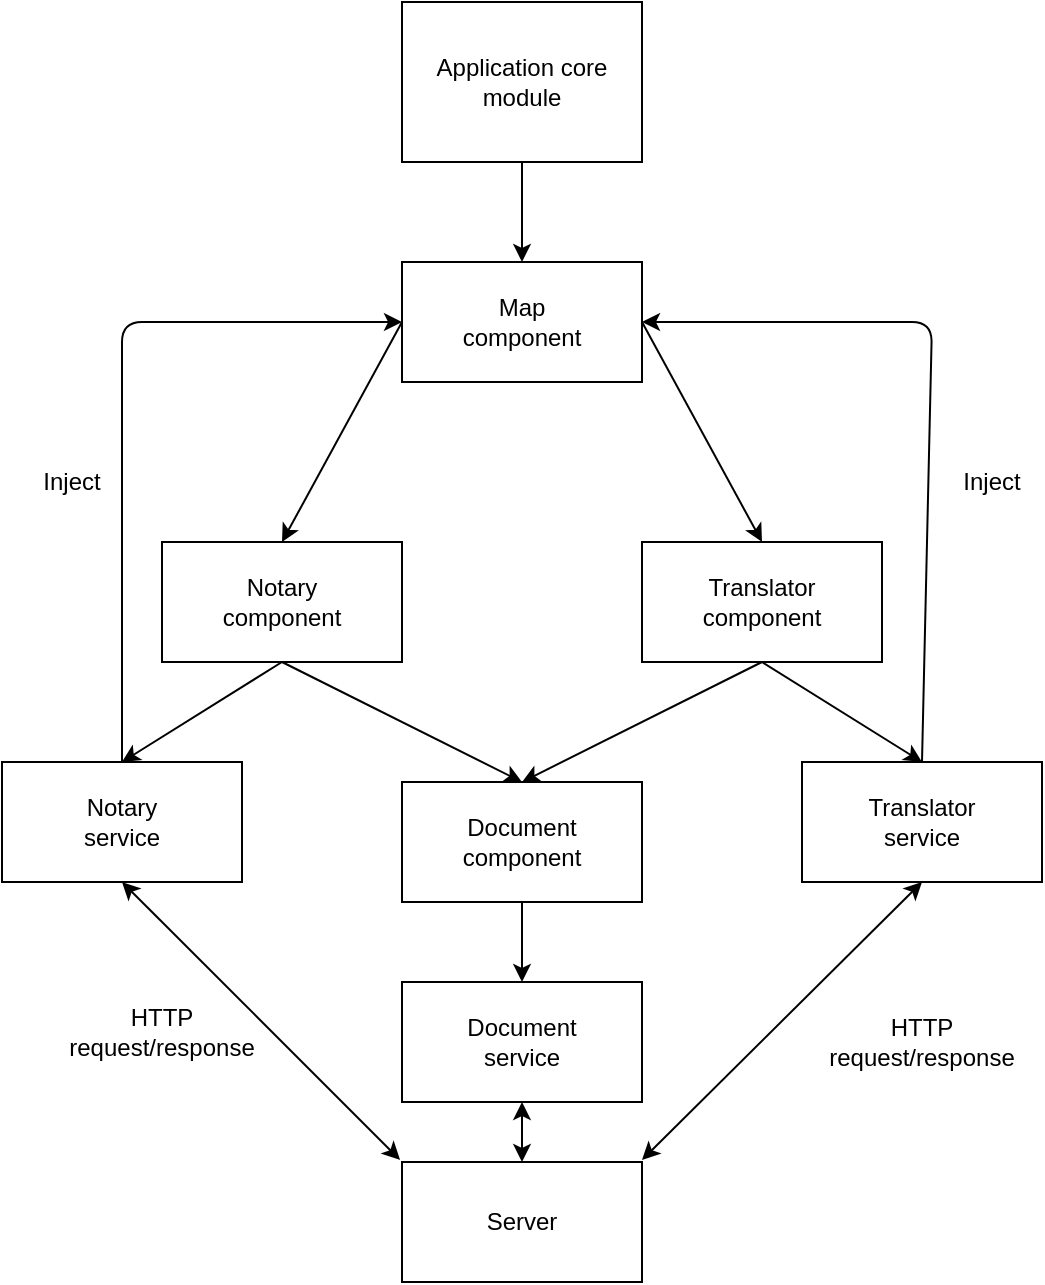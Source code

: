 <mxfile version="12.2.9" type="device" pages="1"><diagram id="adhn841uD_AKqtXqM_Un" name="Page-1"><mxGraphModel dx="712" dy="349" grid="1" gridSize="10" guides="1" tooltips="1" connect="1" arrows="1" fold="1" page="1" pageScale="1" pageWidth="850" pageHeight="1100" math="0" shadow="0"><root><mxCell id="0"/><mxCell id="1" parent="0"/><mxCell id="864jQlBbanjUXWbPon0t-1" value="" style="rounded=0;whiteSpace=wrap;html=1;" vertex="1" parent="1"><mxGeometry x="365" y="170" width="120" height="80" as="geometry"/></mxCell><mxCell id="864jQlBbanjUXWbPon0t-2" value="Application core module" style="text;html=1;strokeColor=none;fillColor=none;align=center;verticalAlign=middle;whiteSpace=wrap;rounded=0;" vertex="1" parent="1"><mxGeometry x="380" y="200" width="90" height="20" as="geometry"/></mxCell><mxCell id="864jQlBbanjUXWbPon0t-3" value="" style="rounded=0;whiteSpace=wrap;html=1;" vertex="1" parent="1"><mxGeometry x="365" y="750" width="120" height="60" as="geometry"/></mxCell><mxCell id="864jQlBbanjUXWbPon0t-4" value="" style="rounded=0;whiteSpace=wrap;html=1;" vertex="1" parent="1"><mxGeometry x="365" y="300" width="120" height="60" as="geometry"/></mxCell><mxCell id="864jQlBbanjUXWbPon0t-5" value="Map component" style="text;html=1;strokeColor=none;fillColor=none;align=center;verticalAlign=middle;whiteSpace=wrap;rounded=0;" vertex="1" parent="1"><mxGeometry x="405" y="320" width="40" height="20" as="geometry"/></mxCell><mxCell id="864jQlBbanjUXWbPon0t-6" value="" style="rounded=0;whiteSpace=wrap;html=1;" vertex="1" parent="1"><mxGeometry x="245" y="440" width="120" height="60" as="geometry"/></mxCell><mxCell id="864jQlBbanjUXWbPon0t-7" value="" style="rounded=0;whiteSpace=wrap;html=1;" vertex="1" parent="1"><mxGeometry x="485" y="440" width="120" height="60" as="geometry"/></mxCell><mxCell id="864jQlBbanjUXWbPon0t-8" value="Notary component" style="text;html=1;strokeColor=none;fillColor=none;align=center;verticalAlign=middle;whiteSpace=wrap;rounded=0;" vertex="1" parent="1"><mxGeometry x="285" y="460" width="40" height="20" as="geometry"/></mxCell><mxCell id="864jQlBbanjUXWbPon0t-9" value="Translator component" style="text;html=1;strokeColor=none;fillColor=none;align=center;verticalAlign=middle;whiteSpace=wrap;rounded=0;" vertex="1" parent="1"><mxGeometry x="525" y="460" width="40" height="20" as="geometry"/></mxCell><mxCell id="864jQlBbanjUXWbPon0t-10" value="" style="endArrow=classic;html=1;exitX=0;exitY=0.5;exitDx=0;exitDy=0;entryX=0.5;entryY=0;entryDx=0;entryDy=0;" edge="1" parent="1" source="864jQlBbanjUXWbPon0t-4" target="864jQlBbanjUXWbPon0t-6"><mxGeometry width="50" height="50" relative="1" as="geometry"><mxPoint x="290" y="370" as="sourcePoint"/><mxPoint x="340" y="320" as="targetPoint"/></mxGeometry></mxCell><mxCell id="864jQlBbanjUXWbPon0t-11" value="" style="endArrow=classic;html=1;entryX=0.5;entryY=0;entryDx=0;entryDy=0;exitX=1;exitY=0.5;exitDx=0;exitDy=0;" edge="1" parent="1" source="864jQlBbanjUXWbPon0t-4" target="864jQlBbanjUXWbPon0t-7"><mxGeometry width="50" height="50" relative="1" as="geometry"><mxPoint x="530" y="370" as="sourcePoint"/><mxPoint x="580" y="320" as="targetPoint"/></mxGeometry></mxCell><mxCell id="864jQlBbanjUXWbPon0t-12" value="" style="endArrow=classic;html=1;entryX=0.5;entryY=0;entryDx=0;entryDy=0;exitX=0.5;exitY=1;exitDx=0;exitDy=0;" edge="1" parent="1" source="864jQlBbanjUXWbPon0t-1" target="864jQlBbanjUXWbPon0t-4"><mxGeometry width="50" height="50" relative="1" as="geometry"><mxPoint x="40" y="570" as="sourcePoint"/><mxPoint x="90" y="520" as="targetPoint"/></mxGeometry></mxCell><mxCell id="864jQlBbanjUXWbPon0t-13" value="" style="rounded=0;whiteSpace=wrap;html=1;" vertex="1" parent="1"><mxGeometry x="165" y="550" width="120" height="60" as="geometry"/></mxCell><mxCell id="864jQlBbanjUXWbPon0t-14" value="" style="rounded=0;whiteSpace=wrap;html=1;" vertex="1" parent="1"><mxGeometry x="365" y="560" width="120" height="60" as="geometry"/></mxCell><mxCell id="864jQlBbanjUXWbPon0t-15" value="" style="rounded=0;whiteSpace=wrap;html=1;" vertex="1" parent="1"><mxGeometry x="565" y="550" width="120" height="60" as="geometry"/></mxCell><mxCell id="864jQlBbanjUXWbPon0t-16" value="" style="endArrow=classic;html=1;entryX=0.5;entryY=0;entryDx=0;entryDy=0;exitX=0.5;exitY=1;exitDx=0;exitDy=0;" edge="1" parent="1" source="864jQlBbanjUXWbPon0t-6" target="864jQlBbanjUXWbPon0t-13"><mxGeometry width="50" height="50" relative="1" as="geometry"><mxPoint x="170" y="810" as="sourcePoint"/><mxPoint x="220" y="760" as="targetPoint"/></mxGeometry></mxCell><mxCell id="864jQlBbanjUXWbPon0t-17" value="" style="endArrow=classic;html=1;entryX=0.5;entryY=0;entryDx=0;entryDy=0;exitX=0.5;exitY=1;exitDx=0;exitDy=0;" edge="1" parent="1" source="864jQlBbanjUXWbPon0t-7" target="864jQlBbanjUXWbPon0t-15"><mxGeometry width="50" height="50" relative="1" as="geometry"><mxPoint x="500" y="560" as="sourcePoint"/><mxPoint x="550" y="510" as="targetPoint"/></mxGeometry></mxCell><mxCell id="864jQlBbanjUXWbPon0t-18" value="" style="endArrow=classic;html=1;entryX=0.5;entryY=0;entryDx=0;entryDy=0;exitX=0.5;exitY=1;exitDx=0;exitDy=0;" edge="1" parent="1" source="864jQlBbanjUXWbPon0t-6" target="864jQlBbanjUXWbPon0t-14"><mxGeometry width="50" height="50" relative="1" as="geometry"><mxPoint x="170" y="810" as="sourcePoint"/><mxPoint x="220" y="760" as="targetPoint"/></mxGeometry></mxCell><mxCell id="864jQlBbanjUXWbPon0t-19" value="" style="endArrow=classic;html=1;entryX=0.5;entryY=0;entryDx=0;entryDy=0;exitX=0.5;exitY=1;exitDx=0;exitDy=0;" edge="1" parent="1" source="864jQlBbanjUXWbPon0t-7" target="864jQlBbanjUXWbPon0t-14"><mxGeometry width="50" height="50" relative="1" as="geometry"><mxPoint x="520" y="670" as="sourcePoint"/><mxPoint x="570" y="620" as="targetPoint"/></mxGeometry></mxCell><mxCell id="864jQlBbanjUXWbPon0t-20" value="Server" style="text;html=1;strokeColor=none;fillColor=none;align=center;verticalAlign=middle;whiteSpace=wrap;rounded=0;" vertex="1" parent="1"><mxGeometry x="405" y="770" width="40" height="20" as="geometry"/></mxCell><mxCell id="864jQlBbanjUXWbPon0t-21" value="" style="rounded=0;whiteSpace=wrap;html=1;" vertex="1" parent="1"><mxGeometry x="365" y="660" width="120" height="60" as="geometry"/></mxCell><mxCell id="864jQlBbanjUXWbPon0t-22" value="Notary service" style="text;html=1;strokeColor=none;fillColor=none;align=center;verticalAlign=middle;whiteSpace=wrap;rounded=0;" vertex="1" parent="1"><mxGeometry x="205" y="570" width="40" height="20" as="geometry"/></mxCell><mxCell id="864jQlBbanjUXWbPon0t-23" value="Translator service" style="text;html=1;strokeColor=none;fillColor=none;align=center;verticalAlign=middle;whiteSpace=wrap;rounded=0;" vertex="1" parent="1"><mxGeometry x="605" y="570" width="40" height="20" as="geometry"/></mxCell><mxCell id="864jQlBbanjUXWbPon0t-24" value="Document component" style="text;html=1;strokeColor=none;fillColor=none;align=center;verticalAlign=middle;whiteSpace=wrap;rounded=0;" vertex="1" parent="1"><mxGeometry x="405" y="580" width="40" height="20" as="geometry"/></mxCell><mxCell id="864jQlBbanjUXWbPon0t-25" value="Document service" style="text;html=1;strokeColor=none;fillColor=none;align=center;verticalAlign=middle;whiteSpace=wrap;rounded=0;" vertex="1" parent="1"><mxGeometry x="405" y="680" width="40" height="20" as="geometry"/></mxCell><mxCell id="864jQlBbanjUXWbPon0t-27" value="" style="endArrow=classic;html=1;entryX=0.5;entryY=0;entryDx=0;entryDy=0;exitX=0.5;exitY=1;exitDx=0;exitDy=0;" edge="1" parent="1" source="864jQlBbanjUXWbPon0t-14" target="864jQlBbanjUXWbPon0t-21"><mxGeometry width="50" height="50" relative="1" as="geometry"><mxPoint x="260" y="700" as="sourcePoint"/><mxPoint x="310" y="650" as="targetPoint"/></mxGeometry></mxCell><mxCell id="864jQlBbanjUXWbPon0t-30" value="" style="endArrow=classic;startArrow=classic;html=1;entryX=0.5;entryY=1;entryDx=0;entryDy=0;exitX=-0.008;exitY=-0.017;exitDx=0;exitDy=0;exitPerimeter=0;" edge="1" parent="1" source="864jQlBbanjUXWbPon0t-3" target="864jQlBbanjUXWbPon0t-13"><mxGeometry width="50" height="50" relative="1" as="geometry"><mxPoint x="175" y="705" as="sourcePoint"/><mxPoint x="225" y="655" as="targetPoint"/></mxGeometry></mxCell><mxCell id="864jQlBbanjUXWbPon0t-31" value="" style="endArrow=classic;startArrow=classic;html=1;entryX=0.5;entryY=1;entryDx=0;entryDy=0;exitX=1;exitY=-0.017;exitDx=0;exitDy=0;exitPerimeter=0;" edge="1" parent="1" source="864jQlBbanjUXWbPon0t-3" target="864jQlBbanjUXWbPon0t-15"><mxGeometry width="50" height="50" relative="1" as="geometry"><mxPoint x="530" y="710" as="sourcePoint"/><mxPoint x="580" y="660" as="targetPoint"/></mxGeometry></mxCell><mxCell id="864jQlBbanjUXWbPon0t-32" value="" style="endArrow=classic;startArrow=classic;html=1;entryX=0.5;entryY=1;entryDx=0;entryDy=0;" edge="1" parent="1" source="864jQlBbanjUXWbPon0t-3" target="864jQlBbanjUXWbPon0t-21"><mxGeometry width="50" height="50" relative="1" as="geometry"><mxPoint x="220" y="800" as="sourcePoint"/><mxPoint x="270" y="750" as="targetPoint"/></mxGeometry></mxCell><mxCell id="864jQlBbanjUXWbPon0t-33" value="" style="endArrow=classic;html=1;exitX=0.5;exitY=0;exitDx=0;exitDy=0;entryX=0;entryY=0.5;entryDx=0;entryDy=0;" edge="1" parent="1" source="864jQlBbanjUXWbPon0t-13" target="864jQlBbanjUXWbPon0t-4"><mxGeometry width="50" height="50" relative="1" as="geometry"><mxPoint x="170" y="450" as="sourcePoint"/><mxPoint x="220" y="400" as="targetPoint"/><Array as="points"><mxPoint x="225" y="330"/></Array></mxGeometry></mxCell><mxCell id="864jQlBbanjUXWbPon0t-34" value="" style="endArrow=classic;html=1;exitX=0.5;exitY=0;exitDx=0;exitDy=0;entryX=1;entryY=0.5;entryDx=0;entryDy=0;" edge="1" parent="1" source="864jQlBbanjUXWbPon0t-15" target="864jQlBbanjUXWbPon0t-4"><mxGeometry width="50" height="50" relative="1" as="geometry"><mxPoint x="630" y="540" as="sourcePoint"/><mxPoint x="550" y="320" as="targetPoint"/><Array as="points"><mxPoint x="630" y="330"/></Array></mxGeometry></mxCell><mxCell id="864jQlBbanjUXWbPon0t-35" value="HTTP request/response" style="text;html=1;strokeColor=none;fillColor=none;align=center;verticalAlign=middle;whiteSpace=wrap;rounded=0;" vertex="1" parent="1"><mxGeometry x="210" y="670" width="70" height="30" as="geometry"/></mxCell><mxCell id="864jQlBbanjUXWbPon0t-36" value="HTTP request/response" style="text;html=1;strokeColor=none;fillColor=none;align=center;verticalAlign=middle;whiteSpace=wrap;rounded=0;" vertex="1" parent="1"><mxGeometry x="590" y="675" width="70" height="30" as="geometry"/></mxCell><mxCell id="864jQlBbanjUXWbPon0t-37" value="Inject" style="text;html=1;strokeColor=none;fillColor=none;align=center;verticalAlign=middle;whiteSpace=wrap;rounded=0;" vertex="1" parent="1"><mxGeometry x="180" y="400" width="40" height="20" as="geometry"/></mxCell><mxCell id="864jQlBbanjUXWbPon0t-40" value="Inject" style="text;html=1;strokeColor=none;fillColor=none;align=center;verticalAlign=middle;whiteSpace=wrap;rounded=0;" vertex="1" parent="1"><mxGeometry x="640" y="400" width="40" height="20" as="geometry"/></mxCell></root></mxGraphModel></diagram></mxfile>